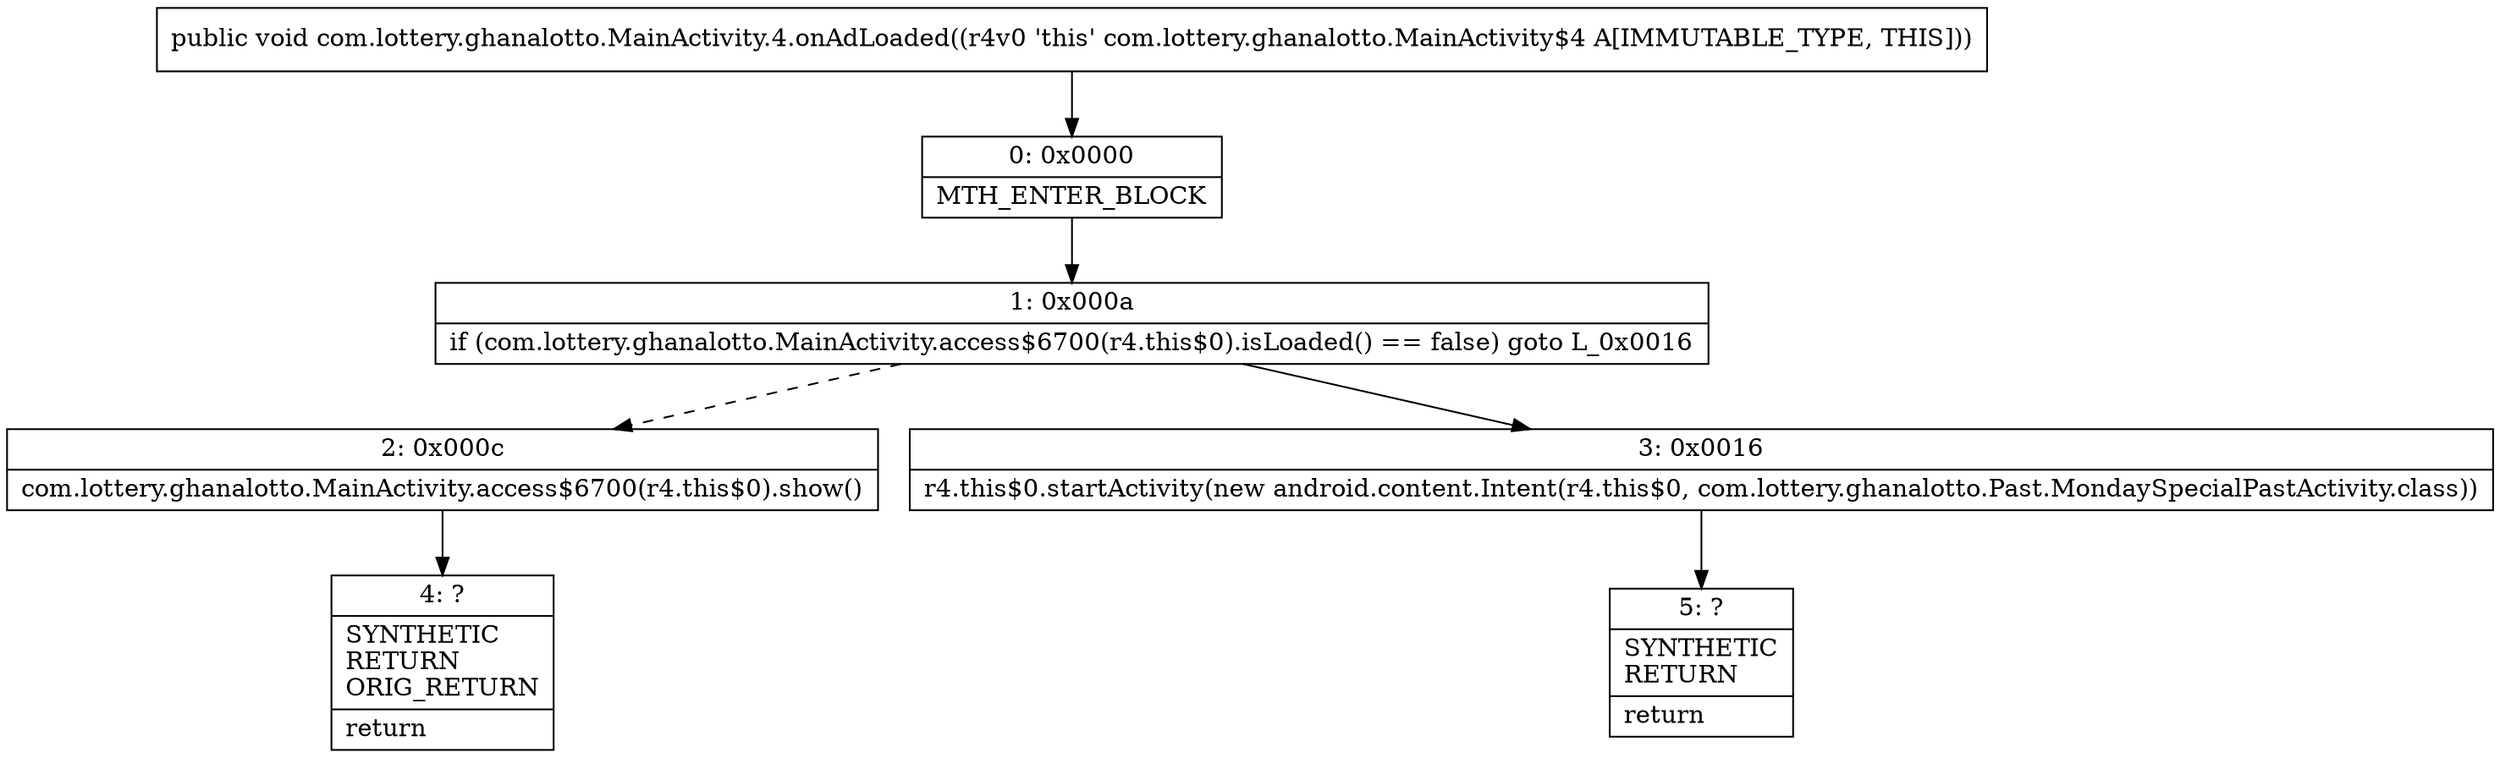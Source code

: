 digraph "CFG forcom.lottery.ghanalotto.MainActivity.4.onAdLoaded()V" {
Node_0 [shape=record,label="{0\:\ 0x0000|MTH_ENTER_BLOCK\l}"];
Node_1 [shape=record,label="{1\:\ 0x000a|if (com.lottery.ghanalotto.MainActivity.access$6700(r4.this$0).isLoaded() == false) goto L_0x0016\l}"];
Node_2 [shape=record,label="{2\:\ 0x000c|com.lottery.ghanalotto.MainActivity.access$6700(r4.this$0).show()\l}"];
Node_3 [shape=record,label="{3\:\ 0x0016|r4.this$0.startActivity(new android.content.Intent(r4.this$0, com.lottery.ghanalotto.Past.MondaySpecialPastActivity.class))\l}"];
Node_4 [shape=record,label="{4\:\ ?|SYNTHETIC\lRETURN\lORIG_RETURN\l|return\l}"];
Node_5 [shape=record,label="{5\:\ ?|SYNTHETIC\lRETURN\l|return\l}"];
MethodNode[shape=record,label="{public void com.lottery.ghanalotto.MainActivity.4.onAdLoaded((r4v0 'this' com.lottery.ghanalotto.MainActivity$4 A[IMMUTABLE_TYPE, THIS])) }"];
MethodNode -> Node_0;
Node_0 -> Node_1;
Node_1 -> Node_2[style=dashed];
Node_1 -> Node_3;
Node_2 -> Node_4;
Node_3 -> Node_5;
}

